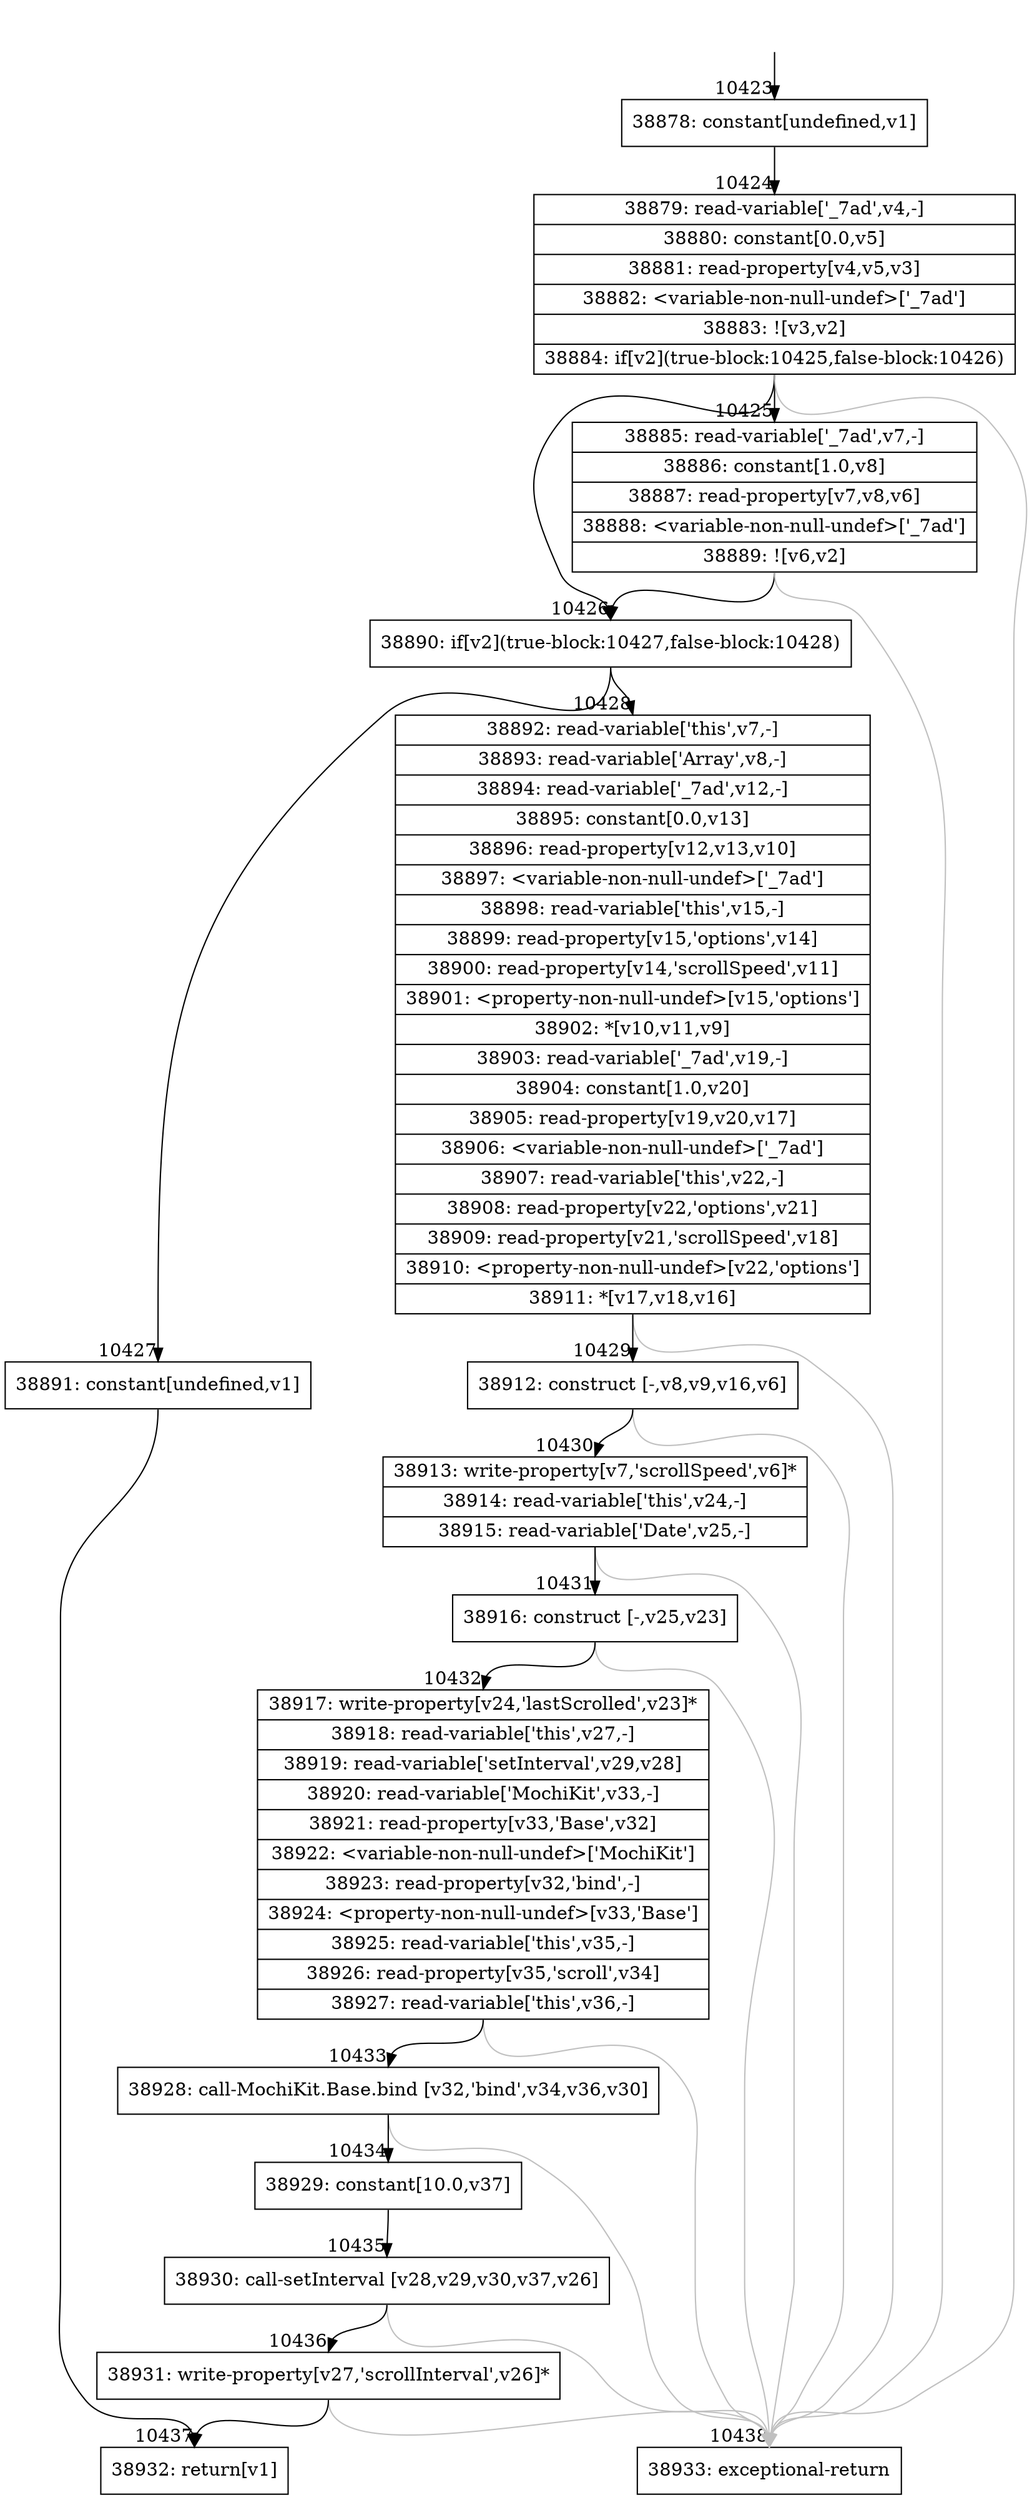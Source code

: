 digraph {
rankdir="TD"
BB_entry738[shape=none,label=""];
BB_entry738 -> BB10423 [tailport=s, headport=n, headlabel="    10423"]
BB10423 [shape=record label="{38878: constant[undefined,v1]}" ] 
BB10423 -> BB10424 [tailport=s, headport=n, headlabel="      10424"]
BB10424 [shape=record label="{38879: read-variable['_7ad',v4,-]|38880: constant[0.0,v5]|38881: read-property[v4,v5,v3]|38882: \<variable-non-null-undef\>['_7ad']|38883: ![v3,v2]|38884: if[v2](true-block:10425,false-block:10426)}" ] 
BB10424 -> BB10426 [tailport=s, headport=n, headlabel="      10426"]
BB10424 -> BB10425 [tailport=s, headport=n, headlabel="      10425"]
BB10424 -> BB10438 [tailport=s, headport=n, color=gray, headlabel="      10438"]
BB10425 [shape=record label="{38885: read-variable['_7ad',v7,-]|38886: constant[1.0,v8]|38887: read-property[v7,v8,v6]|38888: \<variable-non-null-undef\>['_7ad']|38889: ![v6,v2]}" ] 
BB10425 -> BB10426 [tailport=s, headport=n]
BB10425 -> BB10438 [tailport=s, headport=n, color=gray]
BB10426 [shape=record label="{38890: if[v2](true-block:10427,false-block:10428)}" ] 
BB10426 -> BB10427 [tailport=s, headport=n, headlabel="      10427"]
BB10426 -> BB10428 [tailport=s, headport=n, headlabel="      10428"]
BB10427 [shape=record label="{38891: constant[undefined,v1]}" ] 
BB10427 -> BB10437 [tailport=s, headport=n, headlabel="      10437"]
BB10428 [shape=record label="{38892: read-variable['this',v7,-]|38893: read-variable['Array',v8,-]|38894: read-variable['_7ad',v12,-]|38895: constant[0.0,v13]|38896: read-property[v12,v13,v10]|38897: \<variable-non-null-undef\>['_7ad']|38898: read-variable['this',v15,-]|38899: read-property[v15,'options',v14]|38900: read-property[v14,'scrollSpeed',v11]|38901: \<property-non-null-undef\>[v15,'options']|38902: *[v10,v11,v9]|38903: read-variable['_7ad',v19,-]|38904: constant[1.0,v20]|38905: read-property[v19,v20,v17]|38906: \<variable-non-null-undef\>['_7ad']|38907: read-variable['this',v22,-]|38908: read-property[v22,'options',v21]|38909: read-property[v21,'scrollSpeed',v18]|38910: \<property-non-null-undef\>[v22,'options']|38911: *[v17,v18,v16]}" ] 
BB10428 -> BB10429 [tailport=s, headport=n, headlabel="      10429"]
BB10428 -> BB10438 [tailport=s, headport=n, color=gray]
BB10429 [shape=record label="{38912: construct [-,v8,v9,v16,v6]}" ] 
BB10429 -> BB10430 [tailport=s, headport=n, headlabel="      10430"]
BB10429 -> BB10438 [tailport=s, headport=n, color=gray]
BB10430 [shape=record label="{38913: write-property[v7,'scrollSpeed',v6]*|38914: read-variable['this',v24,-]|38915: read-variable['Date',v25,-]}" ] 
BB10430 -> BB10431 [tailport=s, headport=n, headlabel="      10431"]
BB10430 -> BB10438 [tailport=s, headport=n, color=gray]
BB10431 [shape=record label="{38916: construct [-,v25,v23]}" ] 
BB10431 -> BB10432 [tailport=s, headport=n, headlabel="      10432"]
BB10431 -> BB10438 [tailport=s, headport=n, color=gray]
BB10432 [shape=record label="{38917: write-property[v24,'lastScrolled',v23]*|38918: read-variable['this',v27,-]|38919: read-variable['setInterval',v29,v28]|38920: read-variable['MochiKit',v33,-]|38921: read-property[v33,'Base',v32]|38922: \<variable-non-null-undef\>['MochiKit']|38923: read-property[v32,'bind',-]|38924: \<property-non-null-undef\>[v33,'Base']|38925: read-variable['this',v35,-]|38926: read-property[v35,'scroll',v34]|38927: read-variable['this',v36,-]}" ] 
BB10432 -> BB10433 [tailport=s, headport=n, headlabel="      10433"]
BB10432 -> BB10438 [tailport=s, headport=n, color=gray]
BB10433 [shape=record label="{38928: call-MochiKit.Base.bind [v32,'bind',v34,v36,v30]}" ] 
BB10433 -> BB10434 [tailport=s, headport=n, headlabel="      10434"]
BB10433 -> BB10438 [tailport=s, headport=n, color=gray]
BB10434 [shape=record label="{38929: constant[10.0,v37]}" ] 
BB10434 -> BB10435 [tailport=s, headport=n, headlabel="      10435"]
BB10435 [shape=record label="{38930: call-setInterval [v28,v29,v30,v37,v26]}" ] 
BB10435 -> BB10436 [tailport=s, headport=n, headlabel="      10436"]
BB10435 -> BB10438 [tailport=s, headport=n, color=gray]
BB10436 [shape=record label="{38931: write-property[v27,'scrollInterval',v26]*}" ] 
BB10436 -> BB10437 [tailport=s, headport=n]
BB10436 -> BB10438 [tailport=s, headport=n, color=gray]
BB10437 [shape=record label="{38932: return[v1]}" ] 
BB10438 [shape=record label="{38933: exceptional-return}" ] 
//#$~ 7317
}
